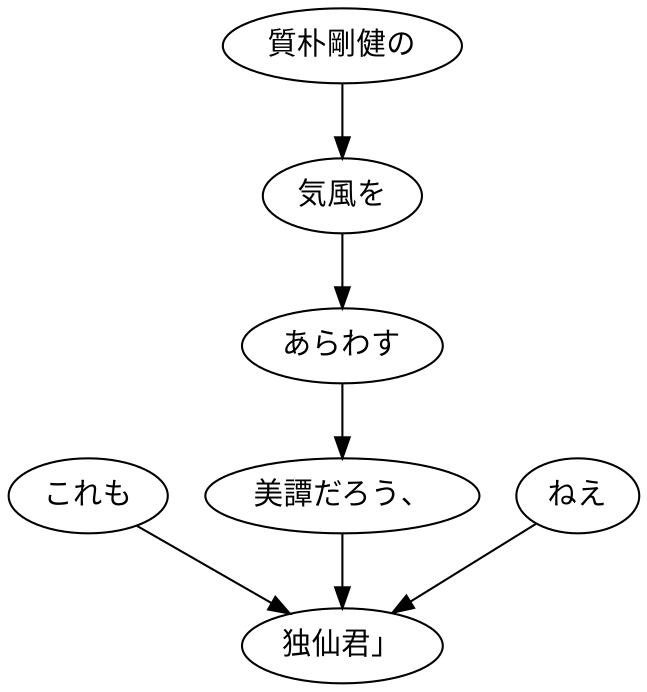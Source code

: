 digraph graph7819 {
	node0 [label="これも"];
	node1 [label="質朴剛健の"];
	node2 [label="気風を"];
	node3 [label="あらわす"];
	node4 [label="美譚だろう、"];
	node5 [label="ねえ"];
	node6 [label="独仙君」"];
	node0 -> node6;
	node1 -> node2;
	node2 -> node3;
	node3 -> node4;
	node4 -> node6;
	node5 -> node6;
}
